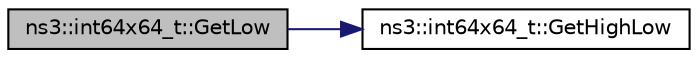 digraph "ns3::int64x64_t::GetLow"
{
 // LATEX_PDF_SIZE
  edge [fontname="Helvetica",fontsize="10",labelfontname="Helvetica",labelfontsize="10"];
  node [fontname="Helvetica",fontsize="10",shape=record];
  rankdir="LR";
  Node1 [label="ns3::int64x64_t::GetLow",height=0.2,width=0.4,color="black", fillcolor="grey75", style="filled", fontcolor="black",tooltip="Get the fractional portion of this value, unscaled."];
  Node1 -> Node2 [color="midnightblue",fontsize="10",style="solid",fontname="Helvetica"];
  Node2 [label="ns3::int64x64_t::GetHighLow",height=0.2,width=0.4,color="black", fillcolor="white", style="filled",URL="$classns3_1_1int64x64__t.html#a9d319307c62019a75defe74acb7c36cc",tooltip="Get the high and low portions of this value."];
}
